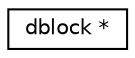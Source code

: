 digraph "Graphical Class Hierarchy"
{
 // INTERACTIVE_SVG=YES
 // LATEX_PDF_SIZE
  edge [fontname="Helvetica",fontsize="10",labelfontname="Helvetica",labelfontsize="10"];
  node [fontname="Helvetica",fontsize="10",shape=record];
  rankdir="LR";
  Node0 [label="dblock *",height=0.2,width=0.4,color="black", fillcolor="white", style="filled",URL="$classdblock_01_5.html",tooltip=" "];
}
